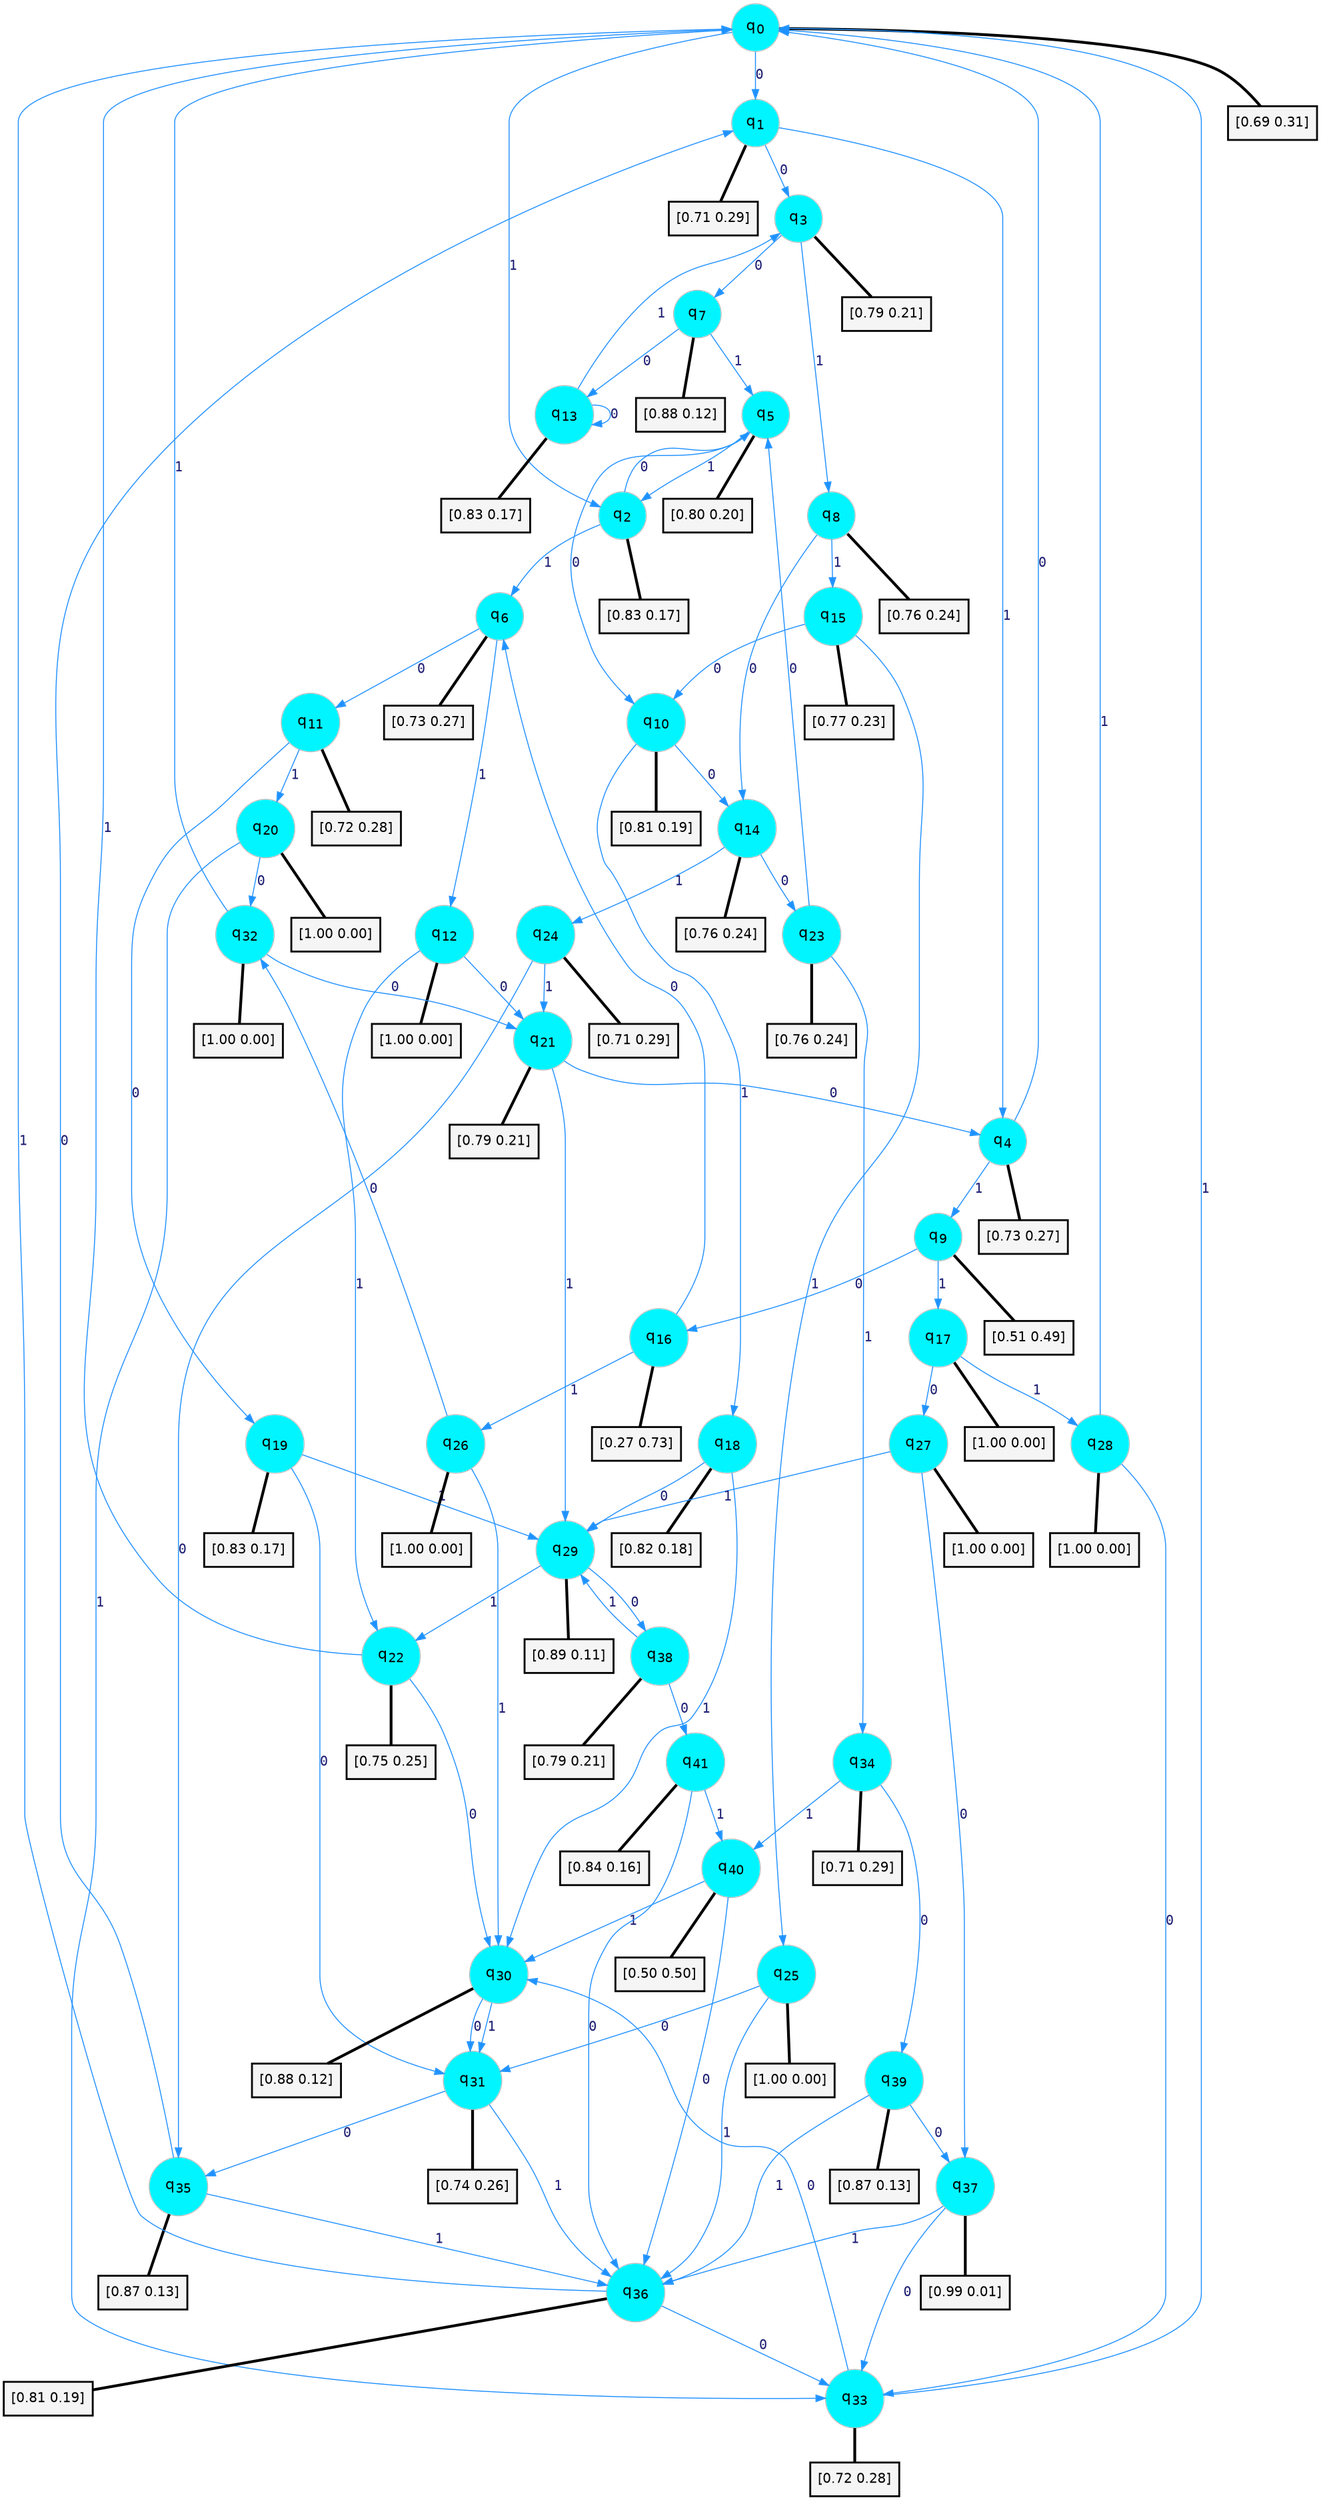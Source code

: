 digraph G {
graph [
bgcolor=transparent, dpi=300, rankdir=TD, size="40,25"];
node [
color=gray, fillcolor=turquoise1, fontcolor=black, fontname=Helvetica, fontsize=16, fontweight=bold, shape=circle, style=filled];
edge [
arrowsize=1, color=dodgerblue1, fontcolor=midnightblue, fontname=courier, fontweight=bold, penwidth=1, style=solid, weight=20];
0[label=<q<SUB>0</SUB>>];
1[label=<q<SUB>1</SUB>>];
2[label=<q<SUB>2</SUB>>];
3[label=<q<SUB>3</SUB>>];
4[label=<q<SUB>4</SUB>>];
5[label=<q<SUB>5</SUB>>];
6[label=<q<SUB>6</SUB>>];
7[label=<q<SUB>7</SUB>>];
8[label=<q<SUB>8</SUB>>];
9[label=<q<SUB>9</SUB>>];
10[label=<q<SUB>10</SUB>>];
11[label=<q<SUB>11</SUB>>];
12[label=<q<SUB>12</SUB>>];
13[label=<q<SUB>13</SUB>>];
14[label=<q<SUB>14</SUB>>];
15[label=<q<SUB>15</SUB>>];
16[label=<q<SUB>16</SUB>>];
17[label=<q<SUB>17</SUB>>];
18[label=<q<SUB>18</SUB>>];
19[label=<q<SUB>19</SUB>>];
20[label=<q<SUB>20</SUB>>];
21[label=<q<SUB>21</SUB>>];
22[label=<q<SUB>22</SUB>>];
23[label=<q<SUB>23</SUB>>];
24[label=<q<SUB>24</SUB>>];
25[label=<q<SUB>25</SUB>>];
26[label=<q<SUB>26</SUB>>];
27[label=<q<SUB>27</SUB>>];
28[label=<q<SUB>28</SUB>>];
29[label=<q<SUB>29</SUB>>];
30[label=<q<SUB>30</SUB>>];
31[label=<q<SUB>31</SUB>>];
32[label=<q<SUB>32</SUB>>];
33[label=<q<SUB>33</SUB>>];
34[label=<q<SUB>34</SUB>>];
35[label=<q<SUB>35</SUB>>];
36[label=<q<SUB>36</SUB>>];
37[label=<q<SUB>37</SUB>>];
38[label=<q<SUB>38</SUB>>];
39[label=<q<SUB>39</SUB>>];
40[label=<q<SUB>40</SUB>>];
41[label=<q<SUB>41</SUB>>];
42[label="[0.69 0.31]", shape=box,fontcolor=black, fontname=Helvetica, fontsize=14, penwidth=2, fillcolor=whitesmoke,color=black];
43[label="[0.71 0.29]", shape=box,fontcolor=black, fontname=Helvetica, fontsize=14, penwidth=2, fillcolor=whitesmoke,color=black];
44[label="[0.83 0.17]", shape=box,fontcolor=black, fontname=Helvetica, fontsize=14, penwidth=2, fillcolor=whitesmoke,color=black];
45[label="[0.79 0.21]", shape=box,fontcolor=black, fontname=Helvetica, fontsize=14, penwidth=2, fillcolor=whitesmoke,color=black];
46[label="[0.73 0.27]", shape=box,fontcolor=black, fontname=Helvetica, fontsize=14, penwidth=2, fillcolor=whitesmoke,color=black];
47[label="[0.80 0.20]", shape=box,fontcolor=black, fontname=Helvetica, fontsize=14, penwidth=2, fillcolor=whitesmoke,color=black];
48[label="[0.73 0.27]", shape=box,fontcolor=black, fontname=Helvetica, fontsize=14, penwidth=2, fillcolor=whitesmoke,color=black];
49[label="[0.88 0.12]", shape=box,fontcolor=black, fontname=Helvetica, fontsize=14, penwidth=2, fillcolor=whitesmoke,color=black];
50[label="[0.76 0.24]", shape=box,fontcolor=black, fontname=Helvetica, fontsize=14, penwidth=2, fillcolor=whitesmoke,color=black];
51[label="[0.51 0.49]", shape=box,fontcolor=black, fontname=Helvetica, fontsize=14, penwidth=2, fillcolor=whitesmoke,color=black];
52[label="[0.81 0.19]", shape=box,fontcolor=black, fontname=Helvetica, fontsize=14, penwidth=2, fillcolor=whitesmoke,color=black];
53[label="[0.72 0.28]", shape=box,fontcolor=black, fontname=Helvetica, fontsize=14, penwidth=2, fillcolor=whitesmoke,color=black];
54[label="[1.00 0.00]", shape=box,fontcolor=black, fontname=Helvetica, fontsize=14, penwidth=2, fillcolor=whitesmoke,color=black];
55[label="[0.83 0.17]", shape=box,fontcolor=black, fontname=Helvetica, fontsize=14, penwidth=2, fillcolor=whitesmoke,color=black];
56[label="[0.76 0.24]", shape=box,fontcolor=black, fontname=Helvetica, fontsize=14, penwidth=2, fillcolor=whitesmoke,color=black];
57[label="[0.77 0.23]", shape=box,fontcolor=black, fontname=Helvetica, fontsize=14, penwidth=2, fillcolor=whitesmoke,color=black];
58[label="[0.27 0.73]", shape=box,fontcolor=black, fontname=Helvetica, fontsize=14, penwidth=2, fillcolor=whitesmoke,color=black];
59[label="[1.00 0.00]", shape=box,fontcolor=black, fontname=Helvetica, fontsize=14, penwidth=2, fillcolor=whitesmoke,color=black];
60[label="[0.82 0.18]", shape=box,fontcolor=black, fontname=Helvetica, fontsize=14, penwidth=2, fillcolor=whitesmoke,color=black];
61[label="[0.83 0.17]", shape=box,fontcolor=black, fontname=Helvetica, fontsize=14, penwidth=2, fillcolor=whitesmoke,color=black];
62[label="[1.00 0.00]", shape=box,fontcolor=black, fontname=Helvetica, fontsize=14, penwidth=2, fillcolor=whitesmoke,color=black];
63[label="[0.79 0.21]", shape=box,fontcolor=black, fontname=Helvetica, fontsize=14, penwidth=2, fillcolor=whitesmoke,color=black];
64[label="[0.75 0.25]", shape=box,fontcolor=black, fontname=Helvetica, fontsize=14, penwidth=2, fillcolor=whitesmoke,color=black];
65[label="[0.76 0.24]", shape=box,fontcolor=black, fontname=Helvetica, fontsize=14, penwidth=2, fillcolor=whitesmoke,color=black];
66[label="[0.71 0.29]", shape=box,fontcolor=black, fontname=Helvetica, fontsize=14, penwidth=2, fillcolor=whitesmoke,color=black];
67[label="[1.00 0.00]", shape=box,fontcolor=black, fontname=Helvetica, fontsize=14, penwidth=2, fillcolor=whitesmoke,color=black];
68[label="[1.00 0.00]", shape=box,fontcolor=black, fontname=Helvetica, fontsize=14, penwidth=2, fillcolor=whitesmoke,color=black];
69[label="[1.00 0.00]", shape=box,fontcolor=black, fontname=Helvetica, fontsize=14, penwidth=2, fillcolor=whitesmoke,color=black];
70[label="[1.00 0.00]", shape=box,fontcolor=black, fontname=Helvetica, fontsize=14, penwidth=2, fillcolor=whitesmoke,color=black];
71[label="[0.89 0.11]", shape=box,fontcolor=black, fontname=Helvetica, fontsize=14, penwidth=2, fillcolor=whitesmoke,color=black];
72[label="[0.88 0.12]", shape=box,fontcolor=black, fontname=Helvetica, fontsize=14, penwidth=2, fillcolor=whitesmoke,color=black];
73[label="[0.74 0.26]", shape=box,fontcolor=black, fontname=Helvetica, fontsize=14, penwidth=2, fillcolor=whitesmoke,color=black];
74[label="[1.00 0.00]", shape=box,fontcolor=black, fontname=Helvetica, fontsize=14, penwidth=2, fillcolor=whitesmoke,color=black];
75[label="[0.72 0.28]", shape=box,fontcolor=black, fontname=Helvetica, fontsize=14, penwidth=2, fillcolor=whitesmoke,color=black];
76[label="[0.71 0.29]", shape=box,fontcolor=black, fontname=Helvetica, fontsize=14, penwidth=2, fillcolor=whitesmoke,color=black];
77[label="[0.87 0.13]", shape=box,fontcolor=black, fontname=Helvetica, fontsize=14, penwidth=2, fillcolor=whitesmoke,color=black];
78[label="[0.81 0.19]", shape=box,fontcolor=black, fontname=Helvetica, fontsize=14, penwidth=2, fillcolor=whitesmoke,color=black];
79[label="[0.99 0.01]", shape=box,fontcolor=black, fontname=Helvetica, fontsize=14, penwidth=2, fillcolor=whitesmoke,color=black];
80[label="[0.79 0.21]", shape=box,fontcolor=black, fontname=Helvetica, fontsize=14, penwidth=2, fillcolor=whitesmoke,color=black];
81[label="[0.87 0.13]", shape=box,fontcolor=black, fontname=Helvetica, fontsize=14, penwidth=2, fillcolor=whitesmoke,color=black];
82[label="[0.50 0.50]", shape=box,fontcolor=black, fontname=Helvetica, fontsize=14, penwidth=2, fillcolor=whitesmoke,color=black];
83[label="[0.84 0.16]", shape=box,fontcolor=black, fontname=Helvetica, fontsize=14, penwidth=2, fillcolor=whitesmoke,color=black];
0->1 [label=0];
0->2 [label=1];
0->42 [arrowhead=none, penwidth=3,color=black];
1->3 [label=0];
1->4 [label=1];
1->43 [arrowhead=none, penwidth=3,color=black];
2->5 [label=0];
2->6 [label=1];
2->44 [arrowhead=none, penwidth=3,color=black];
3->7 [label=0];
3->8 [label=1];
3->45 [arrowhead=none, penwidth=3,color=black];
4->0 [label=0];
4->9 [label=1];
4->46 [arrowhead=none, penwidth=3,color=black];
5->10 [label=0];
5->2 [label=1];
5->47 [arrowhead=none, penwidth=3,color=black];
6->11 [label=0];
6->12 [label=1];
6->48 [arrowhead=none, penwidth=3,color=black];
7->13 [label=0];
7->5 [label=1];
7->49 [arrowhead=none, penwidth=3,color=black];
8->14 [label=0];
8->15 [label=1];
8->50 [arrowhead=none, penwidth=3,color=black];
9->16 [label=0];
9->17 [label=1];
9->51 [arrowhead=none, penwidth=3,color=black];
10->14 [label=0];
10->18 [label=1];
10->52 [arrowhead=none, penwidth=3,color=black];
11->19 [label=0];
11->20 [label=1];
11->53 [arrowhead=none, penwidth=3,color=black];
12->21 [label=0];
12->22 [label=1];
12->54 [arrowhead=none, penwidth=3,color=black];
13->13 [label=0];
13->3 [label=1];
13->55 [arrowhead=none, penwidth=3,color=black];
14->23 [label=0];
14->24 [label=1];
14->56 [arrowhead=none, penwidth=3,color=black];
15->10 [label=0];
15->25 [label=1];
15->57 [arrowhead=none, penwidth=3,color=black];
16->6 [label=0];
16->26 [label=1];
16->58 [arrowhead=none, penwidth=3,color=black];
17->27 [label=0];
17->28 [label=1];
17->59 [arrowhead=none, penwidth=3,color=black];
18->29 [label=0];
18->30 [label=1];
18->60 [arrowhead=none, penwidth=3,color=black];
19->31 [label=0];
19->29 [label=1];
19->61 [arrowhead=none, penwidth=3,color=black];
20->32 [label=0];
20->33 [label=1];
20->62 [arrowhead=none, penwidth=3,color=black];
21->4 [label=0];
21->29 [label=1];
21->63 [arrowhead=none, penwidth=3,color=black];
22->30 [label=0];
22->0 [label=1];
22->64 [arrowhead=none, penwidth=3,color=black];
23->5 [label=0];
23->34 [label=1];
23->65 [arrowhead=none, penwidth=3,color=black];
24->35 [label=0];
24->21 [label=1];
24->66 [arrowhead=none, penwidth=3,color=black];
25->31 [label=0];
25->36 [label=1];
25->67 [arrowhead=none, penwidth=3,color=black];
26->32 [label=0];
26->30 [label=1];
26->68 [arrowhead=none, penwidth=3,color=black];
27->37 [label=0];
27->29 [label=1];
27->69 [arrowhead=none, penwidth=3,color=black];
28->33 [label=0];
28->0 [label=1];
28->70 [arrowhead=none, penwidth=3,color=black];
29->38 [label=0];
29->22 [label=1];
29->71 [arrowhead=none, penwidth=3,color=black];
30->31 [label=0];
30->31 [label=1];
30->72 [arrowhead=none, penwidth=3,color=black];
31->35 [label=0];
31->36 [label=1];
31->73 [arrowhead=none, penwidth=3,color=black];
32->21 [label=0];
32->0 [label=1];
32->74 [arrowhead=none, penwidth=3,color=black];
33->30 [label=0];
33->0 [label=1];
33->75 [arrowhead=none, penwidth=3,color=black];
34->39 [label=0];
34->40 [label=1];
34->76 [arrowhead=none, penwidth=3,color=black];
35->1 [label=0];
35->36 [label=1];
35->77 [arrowhead=none, penwidth=3,color=black];
36->33 [label=0];
36->0 [label=1];
36->78 [arrowhead=none, penwidth=3,color=black];
37->33 [label=0];
37->36 [label=1];
37->79 [arrowhead=none, penwidth=3,color=black];
38->41 [label=0];
38->29 [label=1];
38->80 [arrowhead=none, penwidth=3,color=black];
39->37 [label=0];
39->36 [label=1];
39->81 [arrowhead=none, penwidth=3,color=black];
40->36 [label=0];
40->30 [label=1];
40->82 [arrowhead=none, penwidth=3,color=black];
41->36 [label=0];
41->40 [label=1];
41->83 [arrowhead=none, penwidth=3,color=black];
}
